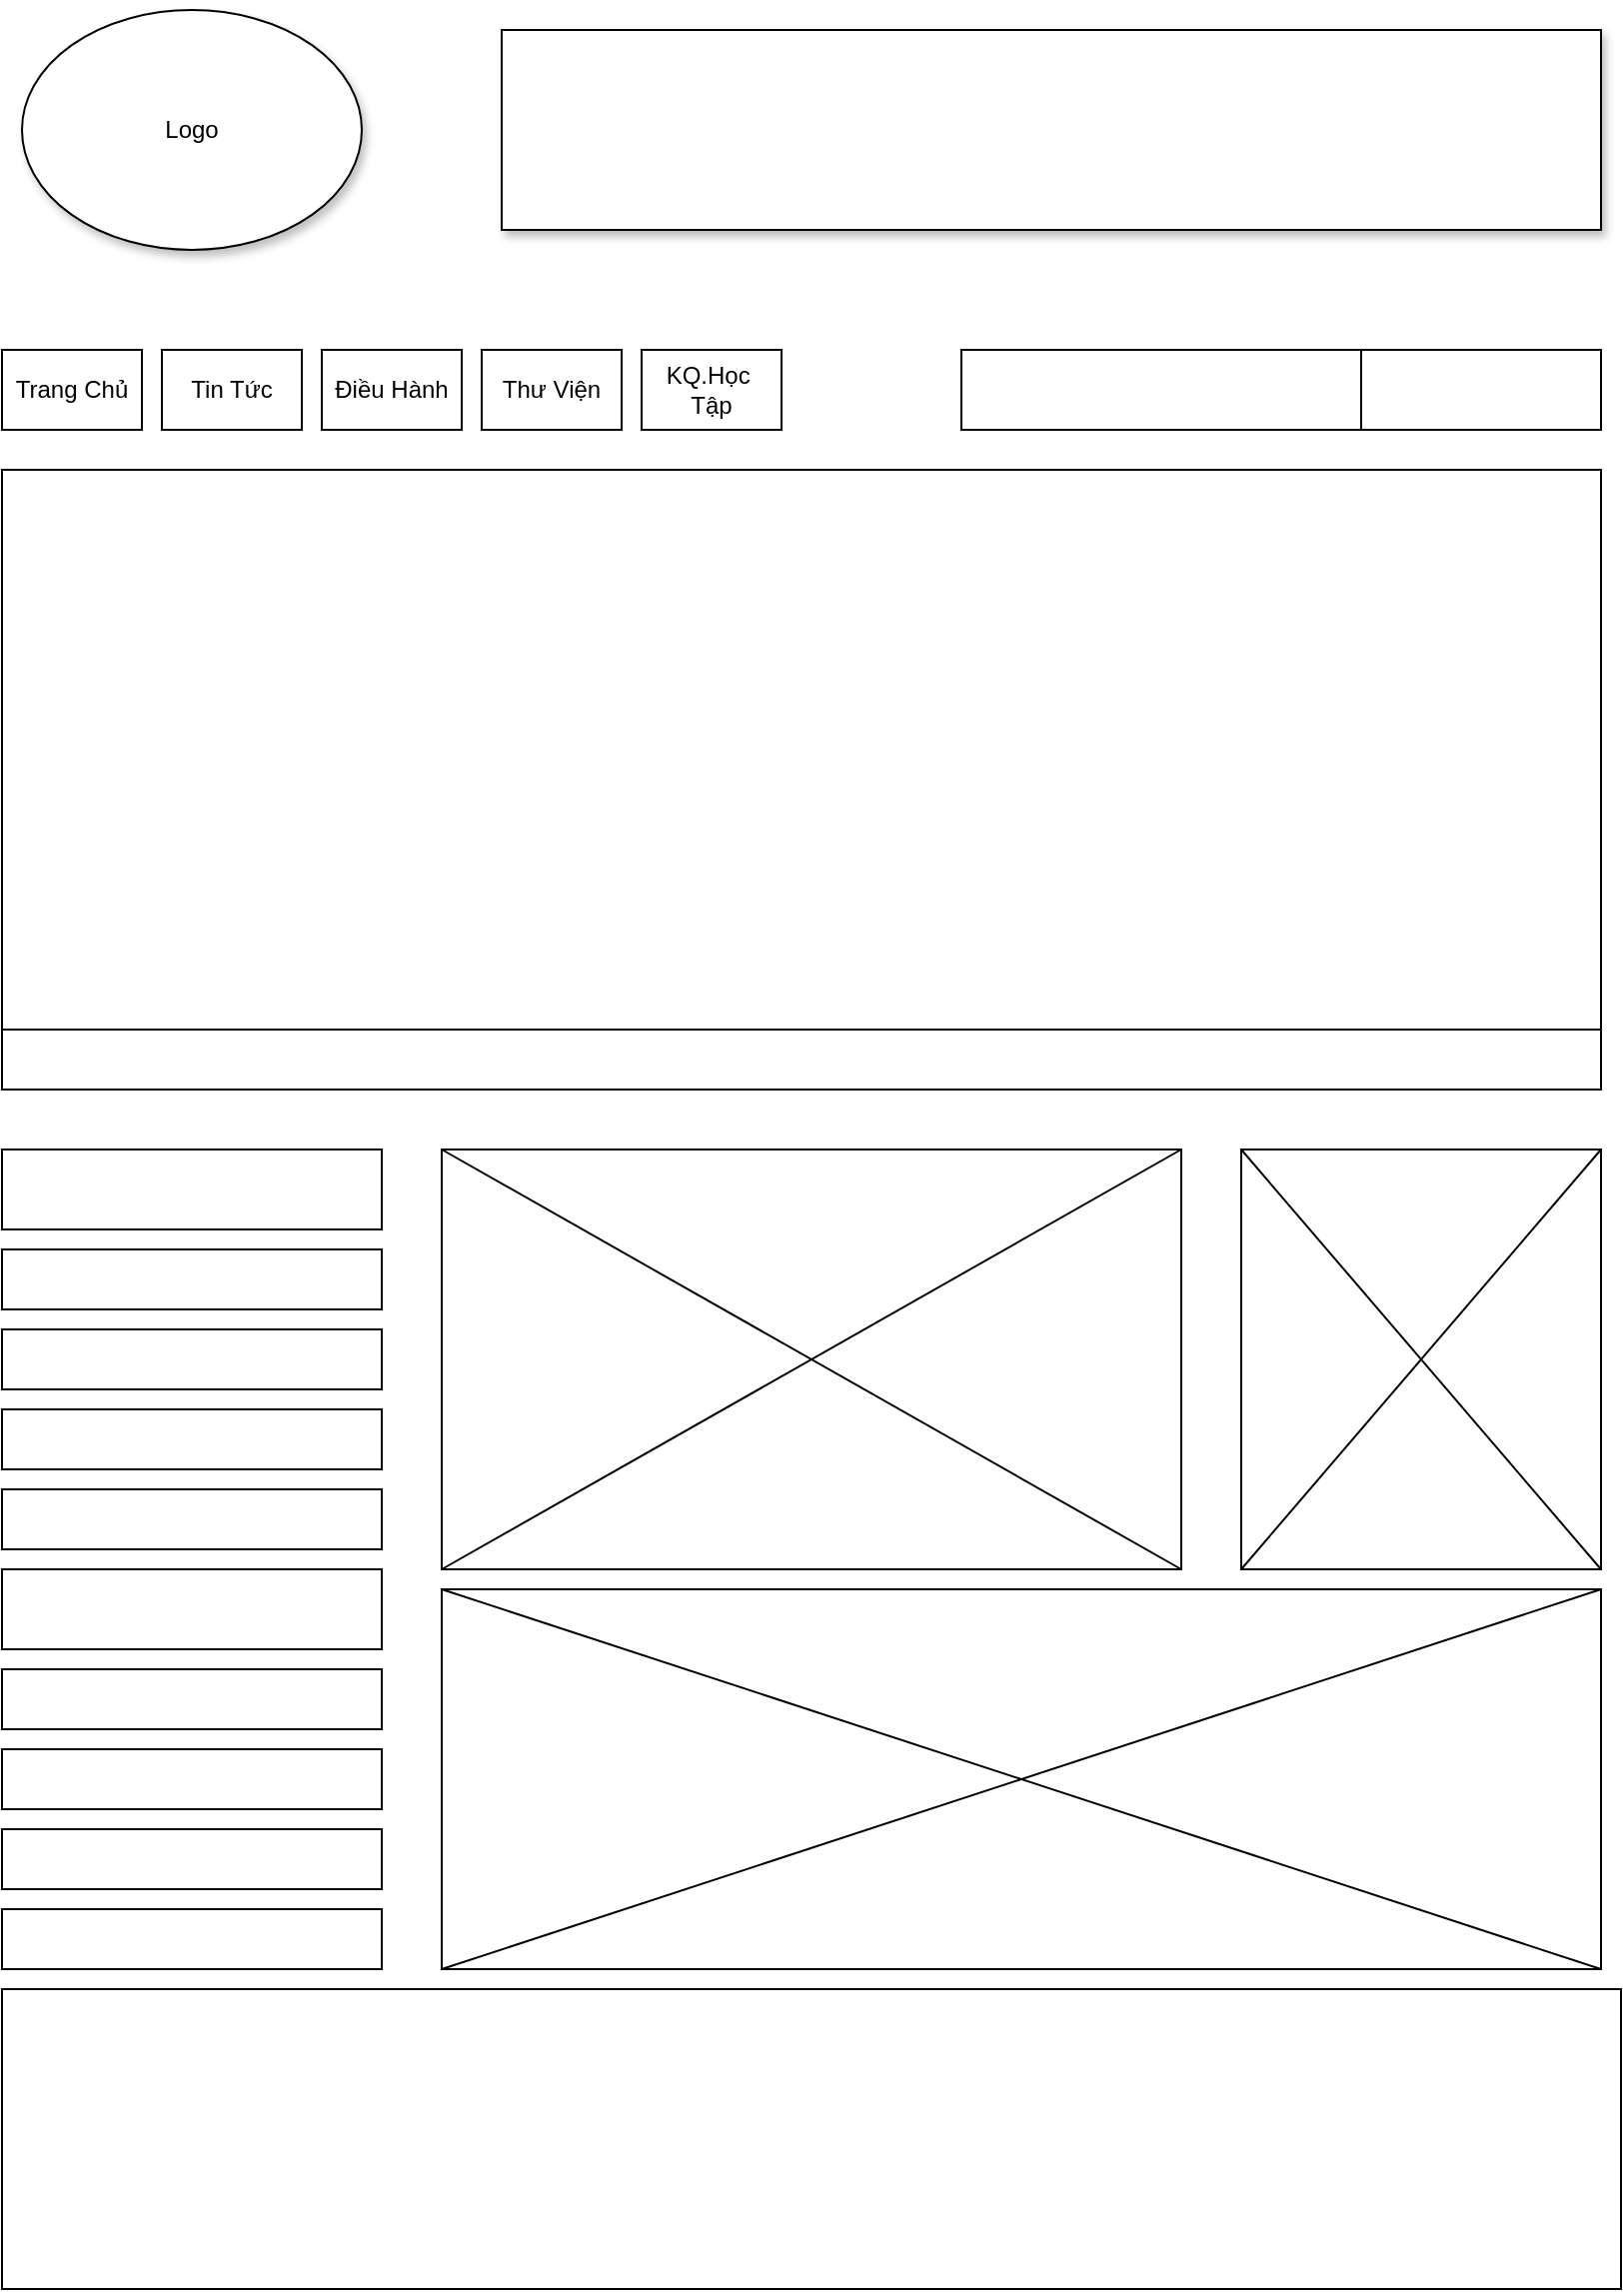 <mxfile version="20.8.16" type="device" pages="5"><diagram id="mhSSNeg_YN-vM_sq6T_t" name="Trang-1"><mxGraphModel dx="1050" dy="541" grid="1" gridSize="10" guides="1" tooltips="1" connect="1" arrows="1" fold="1" page="1" pageScale="1" pageWidth="827" pageHeight="1169" math="0" shadow="0"><root><mxCell id="0"/><mxCell id="1" parent="0"/><mxCell id="Lx-dOg4arf0Yk1JOKC4m-2" value="" style="rounded=0;whiteSpace=wrap;html=1;shadow=1;" parent="1" vertex="1"><mxGeometry x="260" y="30" width="550" height="100" as="geometry"/></mxCell><mxCell id="g6Q3XKnbZLjLFMswBhvU-2" value="Trang Chủ" style="rounded=0;whiteSpace=wrap;html=1;" parent="1" vertex="1"><mxGeometry x="10" y="190" width="70" height="40" as="geometry"/></mxCell><mxCell id="g6Q3XKnbZLjLFMswBhvU-9" value="Tin Tức" style="rounded=0;whiteSpace=wrap;html=1;" parent="1" vertex="1"><mxGeometry x="90" y="190" width="70" height="40" as="geometry"/></mxCell><mxCell id="g6Q3XKnbZLjLFMswBhvU-10" value="Điều Hành" style="rounded=0;whiteSpace=wrap;html=1;" parent="1" vertex="1"><mxGeometry x="170" y="190" width="70" height="40" as="geometry"/></mxCell><mxCell id="g6Q3XKnbZLjLFMswBhvU-11" value="KQ.Học&amp;nbsp; Tập" style="rounded=0;whiteSpace=wrap;html=1;" parent="1" vertex="1"><mxGeometry x="330" y="190" width="70" height="40" as="geometry"/></mxCell><mxCell id="g6Q3XKnbZLjLFMswBhvU-12" value="Thư Viện" style="rounded=0;whiteSpace=wrap;html=1;" parent="1" vertex="1"><mxGeometry x="250" y="190" width="70" height="40" as="geometry"/></mxCell><mxCell id="g6Q3XKnbZLjLFMswBhvU-14" value="" style="rounded=0;whiteSpace=wrap;html=1;" parent="1" vertex="1"><mxGeometry x="490" y="190" width="320" height="40" as="geometry"/></mxCell><mxCell id="g6Q3XKnbZLjLFMswBhvU-16" value="" style="rounded=0;whiteSpace=wrap;html=1;" parent="1" vertex="1"><mxGeometry x="10" y="250" width="800" height="310" as="geometry"/></mxCell><mxCell id="g6Q3XKnbZLjLFMswBhvU-17" value="" style="endArrow=none;html=1;rounded=0;" parent="1" target="g6Q3XKnbZLjLFMswBhvU-14" edge="1"><mxGeometry width="50" height="50" relative="1" as="geometry"><mxPoint x="690" y="230" as="sourcePoint"/><mxPoint x="710" y="185" as="targetPoint"/><Array as="points"><mxPoint x="690" y="210"/><mxPoint x="690" y="190"/></Array></mxGeometry></mxCell><mxCell id="g6Q3XKnbZLjLFMswBhvU-19" value="" style="rounded=0;whiteSpace=wrap;html=1;" parent="1" vertex="1"><mxGeometry x="10" y="530" width="800" height="30" as="geometry"/></mxCell><mxCell id="g6Q3XKnbZLjLFMswBhvU-20" value="" style="rounded=0;whiteSpace=wrap;html=1;" parent="1" vertex="1"><mxGeometry x="10" y="590" width="190" height="40" as="geometry"/></mxCell><mxCell id="g6Q3XKnbZLjLFMswBhvU-21" value="" style="rounded=0;whiteSpace=wrap;html=1;" parent="1" vertex="1"><mxGeometry x="10" y="640" width="190" height="30" as="geometry"/></mxCell><mxCell id="g6Q3XKnbZLjLFMswBhvU-23" value="" style="rounded=0;whiteSpace=wrap;html=1;" parent="1" vertex="1"><mxGeometry x="10" y="680" width="190" height="30" as="geometry"/></mxCell><mxCell id="g6Q3XKnbZLjLFMswBhvU-24" value="" style="rounded=0;whiteSpace=wrap;html=1;" parent="1" vertex="1"><mxGeometry x="10" y="720" width="190" height="30" as="geometry"/></mxCell><mxCell id="g6Q3XKnbZLjLFMswBhvU-25" value="" style="rounded=0;whiteSpace=wrap;html=1;" parent="1" vertex="1"><mxGeometry x="10" y="760" width="190" height="30" as="geometry"/></mxCell><mxCell id="g6Q3XKnbZLjLFMswBhvU-26" value="" style="rounded=0;whiteSpace=wrap;html=1;" parent="1" vertex="1"><mxGeometry x="10" y="800" width="190" height="40" as="geometry"/></mxCell><mxCell id="g6Q3XKnbZLjLFMswBhvU-29" value="" style="rounded=0;whiteSpace=wrap;html=1;" parent="1" vertex="1"><mxGeometry x="10" y="850" width="190" height="30" as="geometry"/></mxCell><mxCell id="g6Q3XKnbZLjLFMswBhvU-30" value="" style="rounded=0;whiteSpace=wrap;html=1;" parent="1" vertex="1"><mxGeometry x="10" y="890" width="190" height="30" as="geometry"/></mxCell><mxCell id="g6Q3XKnbZLjLFMswBhvU-31" value="" style="rounded=0;whiteSpace=wrap;html=1;" parent="1" vertex="1"><mxGeometry x="10" y="930" width="190" height="30" as="geometry"/></mxCell><mxCell id="g6Q3XKnbZLjLFMswBhvU-32" value="" style="rounded=0;whiteSpace=wrap;html=1;" parent="1" vertex="1"><mxGeometry x="10" y="970" width="190" height="30" as="geometry"/></mxCell><mxCell id="g6Q3XKnbZLjLFMswBhvU-33" value="" style="rounded=0;whiteSpace=wrap;html=1;" parent="1" vertex="1"><mxGeometry x="230" y="590" width="370" height="210" as="geometry"/></mxCell><mxCell id="g6Q3XKnbZLjLFMswBhvU-34" value="" style="rounded=0;whiteSpace=wrap;html=1;" parent="1" vertex="1"><mxGeometry x="630" y="590" width="180" height="210" as="geometry"/></mxCell><mxCell id="g6Q3XKnbZLjLFMswBhvU-35" value="" style="rounded=0;whiteSpace=wrap;html=1;" parent="1" vertex="1"><mxGeometry x="230" y="810" width="580" height="190" as="geometry"/></mxCell><mxCell id="IEJvOojYSxZxiP-0pEmc-1" value="" style="rounded=0;whiteSpace=wrap;html=1;" parent="1" vertex="1"><mxGeometry x="10" y="1010" width="810" height="150" as="geometry"/></mxCell><mxCell id="g6Q3XKnbZLjLFMswBhvU-1" value="Logo" style="ellipse;whiteSpace=wrap;html=1;shadow=1;" parent="1" vertex="1"><mxGeometry x="20" y="20" width="170" height="120" as="geometry"/></mxCell><mxCell id="7om0YDLDg5mdUuhDt_i9-2" value="" style="endArrow=none;html=1;rounded=0;exitX=0;exitY=1;exitDx=0;exitDy=0;entryX=1;entryY=0;entryDx=0;entryDy=0;" parent="1" source="g6Q3XKnbZLjLFMswBhvU-35" target="g6Q3XKnbZLjLFMswBhvU-35" edge="1"><mxGeometry width="50" height="50" relative="1" as="geometry"><mxPoint x="540" y="920" as="sourcePoint"/><mxPoint x="590" y="870" as="targetPoint"/></mxGeometry></mxCell><mxCell id="7om0YDLDg5mdUuhDt_i9-3" value="" style="endArrow=none;html=1;rounded=0;entryX=1;entryY=1;entryDx=0;entryDy=0;exitX=0;exitY=0;exitDx=0;exitDy=0;" parent="1" source="g6Q3XKnbZLjLFMswBhvU-35" target="g6Q3XKnbZLjLFMswBhvU-35" edge="1"><mxGeometry width="50" height="50" relative="1" as="geometry"><mxPoint x="220" y="830" as="sourcePoint"/><mxPoint x="260" y="790" as="targetPoint"/></mxGeometry></mxCell><mxCell id="7om0YDLDg5mdUuhDt_i9-5" value="" style="endArrow=none;html=1;rounded=0;entryX=1;entryY=0;entryDx=0;entryDy=0;" parent="1" target="g6Q3XKnbZLjLFMswBhvU-33" edge="1"><mxGeometry width="50" height="50" relative="1" as="geometry"><mxPoint x="230" y="800" as="sourcePoint"/><mxPoint x="260" y="790" as="targetPoint"/></mxGeometry></mxCell><mxCell id="7om0YDLDg5mdUuhDt_i9-6" value="" style="endArrow=none;html=1;rounded=0;entryX=1;entryY=1;entryDx=0;entryDy=0;exitX=0;exitY=0;exitDx=0;exitDy=0;" parent="1" source="g6Q3XKnbZLjLFMswBhvU-33" target="g6Q3XKnbZLjLFMswBhvU-33" edge="1"><mxGeometry width="50" height="50" relative="1" as="geometry"><mxPoint x="210" y="840" as="sourcePoint"/><mxPoint x="280" y="770" as="targetPoint"/></mxGeometry></mxCell><mxCell id="7om0YDLDg5mdUuhDt_i9-7" value="" style="endArrow=none;html=1;rounded=0;entryX=1;entryY=0;entryDx=0;entryDy=0;exitX=0;exitY=1;exitDx=0;exitDy=0;" parent="1" source="g6Q3XKnbZLjLFMswBhvU-34" target="g6Q3XKnbZLjLFMswBhvU-34" edge="1"><mxGeometry width="50" height="50" relative="1" as="geometry"><mxPoint x="210" y="840" as="sourcePoint"/><mxPoint x="260" y="790" as="targetPoint"/></mxGeometry></mxCell><mxCell id="7om0YDLDg5mdUuhDt_i9-8" value="" style="endArrow=none;html=1;rounded=0;entryX=1;entryY=1;entryDx=0;entryDy=0;exitX=0;exitY=0;exitDx=0;exitDy=0;" parent="1" source="g6Q3XKnbZLjLFMswBhvU-34" target="g6Q3XKnbZLjLFMswBhvU-34" edge="1"><mxGeometry width="50" height="50" relative="1" as="geometry"><mxPoint x="210" y="840" as="sourcePoint"/><mxPoint x="260" y="790" as="targetPoint"/></mxGeometry></mxCell></root></mxGraphModel></diagram><diagram id="wy1_f_fksbts8P0gmQ5T" name="Trang-2"><mxGraphModel dx="1500" dy="773" grid="1" gridSize="10" guides="1" tooltips="1" connect="1" arrows="1" fold="1" page="1" pageScale="1" pageWidth="827" pageHeight="1169" math="0" shadow="0"><root><mxCell id="0"/><mxCell id="1" parent="0"/><mxCell id="5OXoOHLNKFcq4XlDas_x-1" value="Logo" style="ellipse;whiteSpace=wrap;html=1;shadow=1;" parent="1" vertex="1"><mxGeometry x="20" y="20" width="170" height="120" as="geometry"/></mxCell><mxCell id="A9CMFDNELAWMGRUAxFQZ-1" value="" style="rounded=0;whiteSpace=wrap;html=1;shadow=1;" parent="1" vertex="1"><mxGeometry x="260" y="30" width="550" height="100" as="geometry"/></mxCell><mxCell id="BE-b1uUmsrU7DdzLcTXb-1" value="Trang Chủ" style="rounded=0;whiteSpace=wrap;html=1;" parent="1" vertex="1"><mxGeometry x="10" y="190" width="70" height="40" as="geometry"/></mxCell><mxCell id="FKpveMiWmDNBvatPZbwn-1" value="Tin Tức" style="rounded=0;whiteSpace=wrap;html=1;" parent="1" vertex="1"><mxGeometry x="90" y="190" width="70" height="40" as="geometry"/></mxCell><mxCell id="TI8eQDLeMhf0PB054FzF-1" value="Điều Hành" style="rounded=0;whiteSpace=wrap;html=1;" parent="1" vertex="1"><mxGeometry x="170" y="190" width="70" height="40" as="geometry"/></mxCell><mxCell id="JjCRKtYBFZQLTa-z5W1x-1" value="Thư Viện" style="rounded=0;whiteSpace=wrap;html=1;" parent="1" vertex="1"><mxGeometry x="250" y="190" width="70" height="40" as="geometry"/></mxCell><mxCell id="1uoZChUkPWMKFALMObuQ-1" value="KQ.Học&amp;nbsp; Tập" style="rounded=0;whiteSpace=wrap;html=1;" parent="1" vertex="1"><mxGeometry x="330" y="190" width="70" height="40" as="geometry"/></mxCell><mxCell id="9psGJrbIVaZqJRIzkEs2-1" value="" style="rounded=0;whiteSpace=wrap;html=1;" parent="1" vertex="1"><mxGeometry x="490" y="190" width="320" height="40" as="geometry"/></mxCell><mxCell id="3Fz1zMl4J3X-B4NBc8Bx-1" value="" style="endArrow=none;html=1;rounded=0;" parent="1" edge="1"><mxGeometry width="50" height="50" relative="1" as="geometry"><mxPoint x="690" y="230" as="sourcePoint"/><mxPoint x="690" y="190" as="targetPoint"/><Array as="points"><mxPoint x="690" y="210"/><mxPoint x="690" y="190"/></Array></mxGeometry></mxCell><mxCell id="B-ex2Fz9_Yf6v3S6edaa-1" value="" style="rounded=0;whiteSpace=wrap;html=1;" parent="1" vertex="1"><mxGeometry x="10" y="1010" width="810" height="150" as="geometry"/></mxCell><mxCell id="83uHvT7RmB5FnPNGEg9M-1" value="" style="rounded=0;whiteSpace=wrap;html=1;" parent="1" vertex="1"><mxGeometry x="10" y="280" width="190" height="40" as="geometry"/></mxCell><mxCell id="i-GctDUByiPGQWQ053Fc-1" value="" style="rounded=0;whiteSpace=wrap;html=1;" parent="1" vertex="1"><mxGeometry x="10" y="330" width="190" height="30" as="geometry"/></mxCell><mxCell id="v9smUOzG-yoNbafrWB7S-1" value="" style="rounded=0;whiteSpace=wrap;html=1;" parent="1" vertex="1"><mxGeometry x="10" y="370" width="190" height="30" as="geometry"/></mxCell><mxCell id="fiEjQhBLqQxgZekxmONy-1" value="" style="rounded=0;whiteSpace=wrap;html=1;" parent="1" vertex="1"><mxGeometry x="10" y="410" width="190" height="30" as="geometry"/></mxCell><mxCell id="v4dohJW7dhlG4tMm_I9y-1" value="" style="rounded=0;whiteSpace=wrap;html=1;" parent="1" vertex="1"><mxGeometry x="10" y="450" width="190" height="30" as="geometry"/></mxCell><mxCell id="EIahT-FnHd7qB3EFtaZl-1" value="" style="rounded=0;whiteSpace=wrap;html=1;" parent="1" vertex="1"><mxGeometry x="10" y="490" width="190" height="40" as="geometry"/></mxCell><mxCell id="h-cB-vP29J25jBamWIS8-1" value="" style="rounded=0;whiteSpace=wrap;html=1;" parent="1" vertex="1"><mxGeometry x="10" y="540" width="190" height="30" as="geometry"/></mxCell><mxCell id="_Vk388IUwtGsrUhACLk9-1" value="" style="rounded=0;whiteSpace=wrap;html=1;" parent="1" vertex="1"><mxGeometry x="10" y="580" width="190" height="30" as="geometry"/></mxCell><mxCell id="QdF_mUq7Hx53ThrVQ_dA-1" value="" style="rounded=0;whiteSpace=wrap;html=1;" parent="1" vertex="1"><mxGeometry x="10" y="620" width="190" height="30" as="geometry"/></mxCell><mxCell id="PahcDv9jwsGwf4QQEJDw-1" value="" style="rounded=0;whiteSpace=wrap;html=1;" parent="1" vertex="1"><mxGeometry x="10" y="660" width="190" height="30" as="geometry"/></mxCell><mxCell id="_O4xnwIi6evhsv6I_zFA-1" value="" style="rounded=0;whiteSpace=wrap;html=1;" parent="1" vertex="1"><mxGeometry x="240" y="280" width="570" height="720" as="geometry"/></mxCell><mxCell id="R0ffy8vgkBny5qe7PyyU-1" value="" style="endArrow=none;html=1;rounded=0;entryX=0;entryY=0;entryDx=0;entryDy=0;exitX=1;exitY=1;exitDx=0;exitDy=0;" edge="1" parent="1" source="_O4xnwIi6evhsv6I_zFA-1" target="_O4xnwIi6evhsv6I_zFA-1"><mxGeometry width="50" height="50" relative="1" as="geometry"><mxPoint x="390" y="340" as="sourcePoint"/><mxPoint x="230" y="290" as="targetPoint"/></mxGeometry></mxCell><mxCell id="R0ffy8vgkBny5qe7PyyU-3" value="" style="endArrow=none;html=1;rounded=0;exitX=0;exitY=1;exitDx=0;exitDy=0;entryX=1;entryY=0;entryDx=0;entryDy=0;" edge="1" parent="1" source="_O4xnwIi6evhsv6I_zFA-1" target="_O4xnwIi6evhsv6I_zFA-1"><mxGeometry width="50" height="50" relative="1" as="geometry"><mxPoint x="360" y="700" as="sourcePoint"/><mxPoint x="410" y="650" as="targetPoint"/></mxGeometry></mxCell></root></mxGraphModel></diagram><diagram id="hXJxdPacV-8K428Dv2tj" name="Trang-3"><mxGraphModel dx="1909" dy="984" grid="1" gridSize="10" guides="1" tooltips="1" connect="1" arrows="1" fold="1" page="1" pageScale="1" pageWidth="827" pageHeight="1169" math="0" shadow="0"><root><mxCell id="0"/><mxCell id="1" parent="0"/><mxCell id="orPPH9wpN8MOfqp5gwUp-1" value="" style="rounded=0;whiteSpace=wrap;html=1;" parent="1" vertex="1"><mxGeometry x="10" y="1010" width="810" height="150" as="geometry"/></mxCell><mxCell id="cnDrLinFMk1fgBW4nhk5-1" value="Logo" style="ellipse;whiteSpace=wrap;html=1;shadow=1;" parent="1" vertex="1"><mxGeometry x="20" y="20" width="170" height="120" as="geometry"/></mxCell><mxCell id="zPfBGBOaTk-J-CNCrW9S-1" value="" style="rounded=0;whiteSpace=wrap;html=1;shadow=1;" parent="1" vertex="1"><mxGeometry x="260" y="30" width="550" height="100" as="geometry"/></mxCell><mxCell id="4LmUzEJRTe20MbH11Gms-1" value="" style="rounded=0;whiteSpace=wrap;html=1;" parent="1" vertex="1"><mxGeometry x="10" y="190" width="70" height="40" as="geometry"/></mxCell><mxCell id="LlNSTKir74tvfDmAdDpE-1" value="Trang Chủ" style="rounded=0;whiteSpace=wrap;html=1;" parent="1" vertex="1"><mxGeometry x="10" y="190" width="70" height="40" as="geometry"/></mxCell><mxCell id="bleMdx7-Ial2JzV3cVmg-1" value="Tin Tức" style="rounded=0;whiteSpace=wrap;html=1;" parent="1" vertex="1"><mxGeometry x="90" y="190" width="70" height="40" as="geometry"/></mxCell><mxCell id="uXxDDt_Dty-fExr1C-oV-1" value="Điều Hành" style="rounded=0;whiteSpace=wrap;html=1;" parent="1" vertex="1"><mxGeometry x="170" y="190" width="70" height="40" as="geometry"/></mxCell><mxCell id="p1L-MUKfItVTqX3kPiNv-1" value="Thư Viện" style="rounded=0;whiteSpace=wrap;html=1;" parent="1" vertex="1"><mxGeometry x="250" y="190" width="70" height="40" as="geometry"/></mxCell><mxCell id="uqFNccWTqWZgBXUAJszr-1" value="KQ.Học&amp;nbsp; Tập" style="rounded=0;whiteSpace=wrap;html=1;" parent="1" vertex="1"><mxGeometry x="330" y="190" width="70" height="40" as="geometry"/></mxCell><mxCell id="181npkRs080eH2ONFafy-1" value="" style="rounded=0;whiteSpace=wrap;html=1;" parent="1" vertex="1"><mxGeometry x="490" y="190" width="320" height="40" as="geometry"/></mxCell><mxCell id="t9Tp2q3t0LnL173HPfAm-1" value="" style="endArrow=none;html=1;rounded=0;" parent="1" edge="1"><mxGeometry width="50" height="50" relative="1" as="geometry"><mxPoint x="690" y="230" as="sourcePoint"/><mxPoint x="690" y="190" as="targetPoint"/><Array as="points"><mxPoint x="690" y="210"/><mxPoint x="690" y="190"/></Array></mxGeometry></mxCell><mxCell id="fjpL__o6VDk3Hd_9QVB2-1" value="" style="rounded=0;whiteSpace=wrap;html=1;" parent="1" vertex="1"><mxGeometry x="10" y="280" width="190" height="40" as="geometry"/></mxCell><mxCell id="NpeOoTdXJ_p0N7FoBh3G-1" value="" style="rounded=0;whiteSpace=wrap;html=1;" parent="1" vertex="1"><mxGeometry x="10" y="330" width="190" height="30" as="geometry"/></mxCell><mxCell id="j3lht3bq9okSmnKUeLhM-1" value="" style="rounded=0;whiteSpace=wrap;html=1;" parent="1" vertex="1"><mxGeometry x="10" y="370" width="190" height="30" as="geometry"/></mxCell><mxCell id="MHD27j7RyHEWOt8-d7Vm-1" value="" style="rounded=0;whiteSpace=wrap;html=1;" parent="1" vertex="1"><mxGeometry x="10" y="410" width="190" height="30" as="geometry"/></mxCell><mxCell id="K_EEtuq011PT-LijJZOo-1" value="" style="rounded=0;whiteSpace=wrap;html=1;" parent="1" vertex="1"><mxGeometry x="10" y="490" width="190" height="40" as="geometry"/></mxCell><mxCell id="-ck8r4skHsLeMLfc4dbk-1" value="" style="rounded=0;whiteSpace=wrap;html=1;" parent="1" vertex="1"><mxGeometry x="10" y="450" width="190" height="30" as="geometry"/></mxCell><mxCell id="0g86kKieMyUTzgr83GO--1" value="" style="rounded=0;whiteSpace=wrap;html=1;" parent="1" vertex="1"><mxGeometry x="10" y="540" width="190" height="30" as="geometry"/></mxCell><mxCell id="fgGz52slwb_SZZ7u_lXq-1" value="" style="rounded=0;whiteSpace=wrap;html=1;" parent="1" vertex="1"><mxGeometry x="10" y="620" width="190" height="30" as="geometry"/></mxCell><mxCell id="0BDPExE6o65dEqJpawMj-1" value="" style="rounded=0;whiteSpace=wrap;html=1;" parent="1" vertex="1"><mxGeometry x="10" y="580" width="190" height="30" as="geometry"/></mxCell><mxCell id="ceU-Pcb6yxJvPJdEjuQT-1" value="" style="rounded=0;whiteSpace=wrap;html=1;" parent="1" vertex="1"><mxGeometry x="10" y="660" width="190" height="30" as="geometry"/></mxCell><mxCell id="yc8F9J9agutMr8e4zV6U-1" value="" style="rounded=0;whiteSpace=wrap;html=1;shadow=1;" parent="1" vertex="1"><mxGeometry x="240" y="280" width="570" height="720" as="geometry"/></mxCell><mxCell id="JDtmrMef9PSF2Vbvwc6y-1" value="" style="endArrow=none;html=1;rounded=0;entryX=0;entryY=0;entryDx=0;entryDy=0;exitX=1;exitY=1;exitDx=0;exitDy=0;" edge="1" parent="1" source="yc8F9J9agutMr8e4zV6U-1" target="yc8F9J9agutMr8e4zV6U-1"><mxGeometry width="50" height="50" relative="1" as="geometry"><mxPoint x="390" y="440" as="sourcePoint"/><mxPoint x="440" y="390" as="targetPoint"/></mxGeometry></mxCell><mxCell id="JDtmrMef9PSF2Vbvwc6y-2" value="" style="endArrow=none;html=1;rounded=0;exitX=0;exitY=1;exitDx=0;exitDy=0;entryX=1;entryY=0;entryDx=0;entryDy=0;" edge="1" parent="1" source="yc8F9J9agutMr8e4zV6U-1" target="yc8F9J9agutMr8e4zV6U-1"><mxGeometry width="50" height="50" relative="1" as="geometry"><mxPoint x="410" y="770" as="sourcePoint"/><mxPoint x="840" y="280" as="targetPoint"/></mxGeometry></mxCell></root></mxGraphModel></diagram><diagram id="JsKVVPhMpsCkwqMqxwpl" name="Trang-4"><mxGraphModel dx="1909" dy="984" grid="1" gridSize="10" guides="1" tooltips="1" connect="1" arrows="1" fold="1" page="1" pageScale="1" pageWidth="827" pageHeight="1169" math="0" shadow="0"><root><mxCell id="0"/><mxCell id="1" parent="0"/><mxCell id="fIjoOM1byywngcQm1NQu-1" value="Logo" style="ellipse;whiteSpace=wrap;html=1;shadow=1;" parent="1" vertex="1"><mxGeometry x="20" y="20" width="170" height="120" as="geometry"/></mxCell><mxCell id="hshRtSC-g40IghjYncYs-1" value="" style="rounded=0;whiteSpace=wrap;html=1;shadow=1;" parent="1" vertex="1"><mxGeometry x="260" y="30" width="550" height="100" as="geometry"/></mxCell><mxCell id="RrmViDtfoATMSNsJL3ZU-1" value="Trang Chủ" style="rounded=0;whiteSpace=wrap;html=1;" parent="1" vertex="1"><mxGeometry x="10" y="190" width="70" height="40" as="geometry"/></mxCell><mxCell id="zl41ckKC_dvH4vDukuNG-1" value="Tin Tức" style="rounded=0;whiteSpace=wrap;html=1;" parent="1" vertex="1"><mxGeometry x="90" y="190" width="70" height="40" as="geometry"/></mxCell><mxCell id="HuM01qDDh__qmKS485Qz-1" value="Điều Hành" style="rounded=0;whiteSpace=wrap;html=1;" parent="1" vertex="1"><mxGeometry x="170" y="190" width="70" height="40" as="geometry"/></mxCell><mxCell id="pppO6SS6RQ_2SGdX4OoW-1" value="KQ.Học&amp;nbsp; Tập" style="rounded=0;whiteSpace=wrap;html=1;" parent="1" vertex="1"><mxGeometry x="330" y="190" width="70" height="40" as="geometry"/></mxCell><mxCell id="PNUNq4mAyh24Mr0v81DK-1" value="Thư Viện" style="rounded=0;whiteSpace=wrap;html=1;" parent="1" vertex="1"><mxGeometry x="250" y="190" width="70" height="40" as="geometry"/></mxCell><mxCell id="xEFDV99dqf6k9oP8TDYn-1" value="" style="rounded=0;whiteSpace=wrap;html=1;" parent="1" vertex="1"><mxGeometry x="490" y="190" width="320" height="40" as="geometry"/></mxCell><mxCell id="AHnV_dFOHClGQLhFJMXh-1" value="" style="endArrow=none;html=1;rounded=0;" parent="1" edge="1"><mxGeometry width="50" height="50" relative="1" as="geometry"><mxPoint x="690" y="230" as="sourcePoint"/><mxPoint x="690" y="190" as="targetPoint"/><Array as="points"><mxPoint x="690" y="210"/><mxPoint x="690" y="190"/></Array></mxGeometry></mxCell><mxCell id="rxw4Dc0_VLDIBzFibMwP-1" value="" style="rounded=0;whiteSpace=wrap;html=1;" parent="1" vertex="1"><mxGeometry x="10" y="280" width="190" height="40" as="geometry"/></mxCell><mxCell id="kOmZiyvOUN1uYWqdIZWc-1" value="" style="rounded=0;whiteSpace=wrap;html=1;" parent="1" vertex="1"><mxGeometry x="10" y="330" width="190" height="30" as="geometry"/></mxCell><mxCell id="ywqpCQQmx1WLsCuruAIc-1" value="" style="rounded=0;whiteSpace=wrap;html=1;" parent="1" vertex="1"><mxGeometry x="10" y="370" width="190" height="30" as="geometry"/></mxCell><mxCell id="YQL1iEhsVN3cF9Ew3ryy-1" value="" style="rounded=0;whiteSpace=wrap;html=1;" parent="1" vertex="1"><mxGeometry x="10" y="410" width="190" height="30" as="geometry"/></mxCell><mxCell id="0lcxqecCqBHGA8dICSZI-1" value="" style="rounded=0;whiteSpace=wrap;html=1;" parent="1" vertex="1"><mxGeometry x="10" y="450" width="190" height="30" as="geometry"/></mxCell><mxCell id="HMIElcqf_fCbPSlttxs5-1" value="" style="rounded=0;whiteSpace=wrap;html=1;" parent="1" vertex="1"><mxGeometry x="10" y="490" width="190" height="40" as="geometry"/></mxCell><mxCell id="NwKUAZ6BjSwVYoWV-6wx-1" value="" style="rounded=0;whiteSpace=wrap;html=1;" parent="1" vertex="1"><mxGeometry x="10" y="540" width="190" height="30" as="geometry"/></mxCell><mxCell id="x07weNBS-4v5MFoyws0G-1" value="" style="rounded=0;whiteSpace=wrap;html=1;" parent="1" vertex="1"><mxGeometry x="10" y="580" width="190" height="30" as="geometry"/></mxCell><mxCell id="EQZVczi75YkI9mbL-dyE-1" value="" style="rounded=0;whiteSpace=wrap;html=1;" parent="1" vertex="1"><mxGeometry x="10" y="620" width="190" height="30" as="geometry"/></mxCell><mxCell id="xbXPinCbvQAGoArXJ9f5-1" value="" style="rounded=0;whiteSpace=wrap;html=1;" parent="1" vertex="1"><mxGeometry x="10" y="660" width="190" height="30" as="geometry"/></mxCell><mxCell id="ZHzkdJDUC1TAScPEFI4a-1" value="" style="rounded=0;whiteSpace=wrap;html=1;" parent="1" vertex="1"><mxGeometry x="10" y="1010" width="810" height="150" as="geometry"/></mxCell><mxCell id="ZHzkdJDUC1TAScPEFI4a-2" value="" style="rounded=0;whiteSpace=wrap;html=1;shadow=1;" parent="1" vertex="1"><mxGeometry x="240" y="280" width="570" height="710" as="geometry"/></mxCell><mxCell id="mjO3izY7W7_RSDBfk7y9-1" value="" style="endArrow=none;html=1;rounded=0;entryX=1;entryY=0;entryDx=0;entryDy=0;exitX=0;exitY=1;exitDx=0;exitDy=0;" edge="1" parent="1" source="ZHzkdJDUC1TAScPEFI4a-2" target="ZHzkdJDUC1TAScPEFI4a-2"><mxGeometry width="50" height="50" relative="1" as="geometry"><mxPoint x="300" y="760" as="sourcePoint"/><mxPoint x="350" y="710" as="targetPoint"/></mxGeometry></mxCell><mxCell id="mjO3izY7W7_RSDBfk7y9-3" value="" style="endArrow=none;html=1;rounded=0;entryX=0;entryY=0;entryDx=0;entryDy=0;exitX=1;exitY=1;exitDx=0;exitDy=0;" edge="1" parent="1" source="ZHzkdJDUC1TAScPEFI4a-2" target="ZHzkdJDUC1TAScPEFI4a-2"><mxGeometry width="50" height="50" relative="1" as="geometry"><mxPoint x="300" y="760" as="sourcePoint"/><mxPoint x="350" y="710" as="targetPoint"/></mxGeometry></mxCell></root></mxGraphModel></diagram><diagram id="OhMQmffDrkELDq7E4CkO" name="Trang-5"><mxGraphModel dx="1909" dy="984" grid="1" gridSize="10" guides="1" tooltips="1" connect="1" arrows="1" fold="1" page="1" pageScale="1" pageWidth="827" pageHeight="1169" math="0" shadow="0"><root><mxCell id="0"/><mxCell id="1" parent="0"/><mxCell id="VX2P0KVqpx_WmHm8ftXB-1" value="Logo" style="ellipse;whiteSpace=wrap;html=1;shadow=1;" parent="1" vertex="1"><mxGeometry x="20" y="20" width="170" height="120" as="geometry"/></mxCell><mxCell id="y_BWSWE4mIMaVHFwHACa-1" value="" style="rounded=0;whiteSpace=wrap;html=1;shadow=1;" parent="1" vertex="1"><mxGeometry x="260" y="30" width="550" height="100" as="geometry"/></mxCell><mxCell id="d5B4IRXlBTzMOpET8DCa-1" value="Trang Chủ" style="rounded=0;whiteSpace=wrap;html=1;" parent="1" vertex="1"><mxGeometry x="10" y="190" width="70" height="40" as="geometry"/></mxCell><mxCell id="XJsP7nNZ8H9NTEGbZOUW-1" value="Tin Tức" style="rounded=0;whiteSpace=wrap;html=1;" parent="1" vertex="1"><mxGeometry x="90" y="190" width="70" height="40" as="geometry"/></mxCell><mxCell id="qj2g6Fk4U7DlVUCuwt7j-1" value="Điều Hành" style="rounded=0;whiteSpace=wrap;html=1;" parent="1" vertex="1"><mxGeometry x="170" y="190" width="70" height="40" as="geometry"/></mxCell><mxCell id="eMEJSiytUENdfREXm_u7-1" value="Thư Viện" style="rounded=0;whiteSpace=wrap;html=1;" parent="1" vertex="1"><mxGeometry x="250" y="190" width="70" height="40" as="geometry"/></mxCell><mxCell id="yPGzYIUgoL9rLi_M8q82-1" value="KQ.Học&amp;nbsp; Tập" style="rounded=0;whiteSpace=wrap;html=1;" parent="1" vertex="1"><mxGeometry x="330" y="190" width="70" height="40" as="geometry"/></mxCell><mxCell id="RmXodC6MMVtW22CjFYeY-1" value="" style="rounded=0;whiteSpace=wrap;html=1;" parent="1" vertex="1"><mxGeometry x="490" y="190" width="320" height="40" as="geometry"/></mxCell><mxCell id="U0TGeAUbQl4VZx4YoJKf-1" value="" style="endArrow=none;html=1;rounded=0;" parent="1" edge="1"><mxGeometry width="50" height="50" relative="1" as="geometry"><mxPoint x="690" y="230" as="sourcePoint"/><mxPoint x="690" y="190" as="targetPoint"/><Array as="points"><mxPoint x="690" y="210"/><mxPoint x="690" y="190"/></Array></mxGeometry></mxCell><mxCell id="9s2zYE764vCaWctvN8Wo-1" value="" style="rounded=0;whiteSpace=wrap;html=1;" parent="1" vertex="1"><mxGeometry x="10" y="280" width="190" height="40" as="geometry"/></mxCell><mxCell id="9s2zYE764vCaWctvN8Wo-2" value="" style="rounded=0;whiteSpace=wrap;html=1;" parent="1" vertex="1"><mxGeometry x="10" y="330" width="190" height="30" as="geometry"/></mxCell><mxCell id="9s2zYE764vCaWctvN8Wo-3" value="" style="rounded=0;whiteSpace=wrap;html=1;" parent="1" vertex="1"><mxGeometry x="10" y="370" width="190" height="30" as="geometry"/></mxCell><mxCell id="9s2zYE764vCaWctvN8Wo-4" value="" style="rounded=0;whiteSpace=wrap;html=1;" parent="1" vertex="1"><mxGeometry x="10" y="410" width="190" height="30" as="geometry"/></mxCell><mxCell id="9s2zYE764vCaWctvN8Wo-5" value="" style="rounded=0;whiteSpace=wrap;html=1;" parent="1" vertex="1"><mxGeometry x="10" y="450" width="190" height="30" as="geometry"/></mxCell><mxCell id="9s2zYE764vCaWctvN8Wo-6" value="" style="rounded=0;whiteSpace=wrap;html=1;" parent="1" vertex="1"><mxGeometry x="10" y="490" width="190" height="40" as="geometry"/></mxCell><mxCell id="9s2zYE764vCaWctvN8Wo-7" value="" style="rounded=0;whiteSpace=wrap;html=1;" parent="1" vertex="1"><mxGeometry x="10" y="540" width="190" height="30" as="geometry"/></mxCell><mxCell id="9s2zYE764vCaWctvN8Wo-8" value="" style="rounded=0;whiteSpace=wrap;html=1;" parent="1" vertex="1"><mxGeometry x="10" y="580" width="190" height="30" as="geometry"/></mxCell><mxCell id="9s2zYE764vCaWctvN8Wo-9" value="" style="rounded=0;whiteSpace=wrap;html=1;" parent="1" vertex="1"><mxGeometry x="10" y="620" width="190" height="30" as="geometry"/></mxCell><mxCell id="9s2zYE764vCaWctvN8Wo-10" value="" style="rounded=0;whiteSpace=wrap;html=1;" parent="1" vertex="1"><mxGeometry x="10" y="660" width="190" height="30" as="geometry"/></mxCell><mxCell id="QIEKlgPl-7RxU0zp0Fed-1" value="" style="rounded=0;whiteSpace=wrap;html=1;" parent="1" vertex="1"><mxGeometry x="10" y="1010" width="810" height="150" as="geometry"/></mxCell><mxCell id="QIEKlgPl-7RxU0zp0Fed-2" value="" style="rounded=0;whiteSpace=wrap;html=1;shadow=1;" parent="1" vertex="1"><mxGeometry x="240" y="280" width="570" height="710" as="geometry"/></mxCell><mxCell id="IO6h1B-Z1itSchaWQy5u-1" value="" style="endArrow=none;html=1;rounded=0;entryX=1;entryY=0;entryDx=0;entryDy=0;" edge="1" parent="1" target="QIEKlgPl-7RxU0zp0Fed-2"><mxGeometry width="50" height="50" relative="1" as="geometry"><mxPoint x="240" y="990" as="sourcePoint"/><mxPoint x="450" y="720" as="targetPoint"/></mxGeometry></mxCell><mxCell id="IO6h1B-Z1itSchaWQy5u-2" value="" style="endArrow=none;html=1;rounded=0;exitX=0;exitY=0;exitDx=0;exitDy=0;entryX=1;entryY=1;entryDx=0;entryDy=0;" edge="1" parent="1" source="QIEKlgPl-7RxU0zp0Fed-2" target="QIEKlgPl-7RxU0zp0Fed-2"><mxGeometry width="50" height="50" relative="1" as="geometry"><mxPoint x="400" y="770" as="sourcePoint"/><mxPoint x="450" y="720" as="targetPoint"/></mxGeometry></mxCell></root></mxGraphModel></diagram></mxfile>